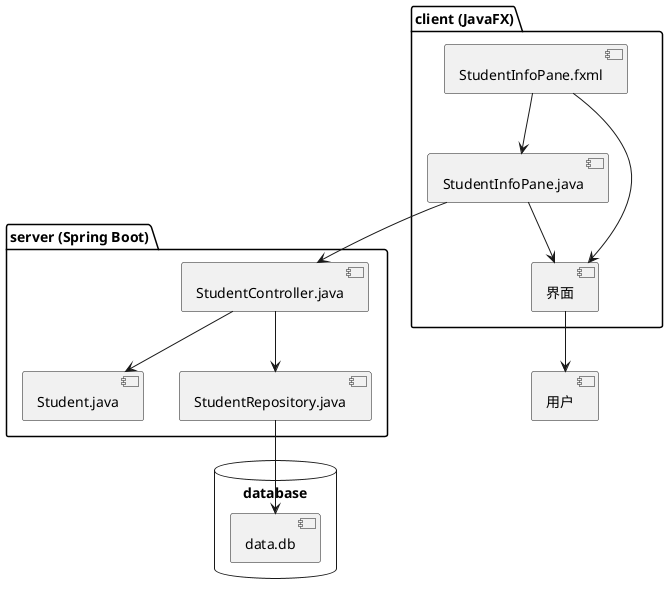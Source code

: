 @startuml

package "client (JavaFX)" {
    [界面]
    [StudentInfoPane.java]
    [StudentInfoPane.fxml]
}

package "server (Spring Boot)" {
    [StudentController.java]
    [Student.java]
    [StudentRepository.java]
}

database "database" {
    [data.db]
}

[StudentInfoPane.java] --> [界面]
[StudentInfoPane.fxml] --> [界面]
[StudentInfoPane.fxml] --> [StudentInfoPane.java]

[界面] --> [用户]

[StudentInfoPane.java] --> [StudentController.java]
[StudentController.java] --> [Student.java]
[StudentController.java] --> [StudentRepository.java]

[StudentRepository.java] --> [data.db]

@enduml